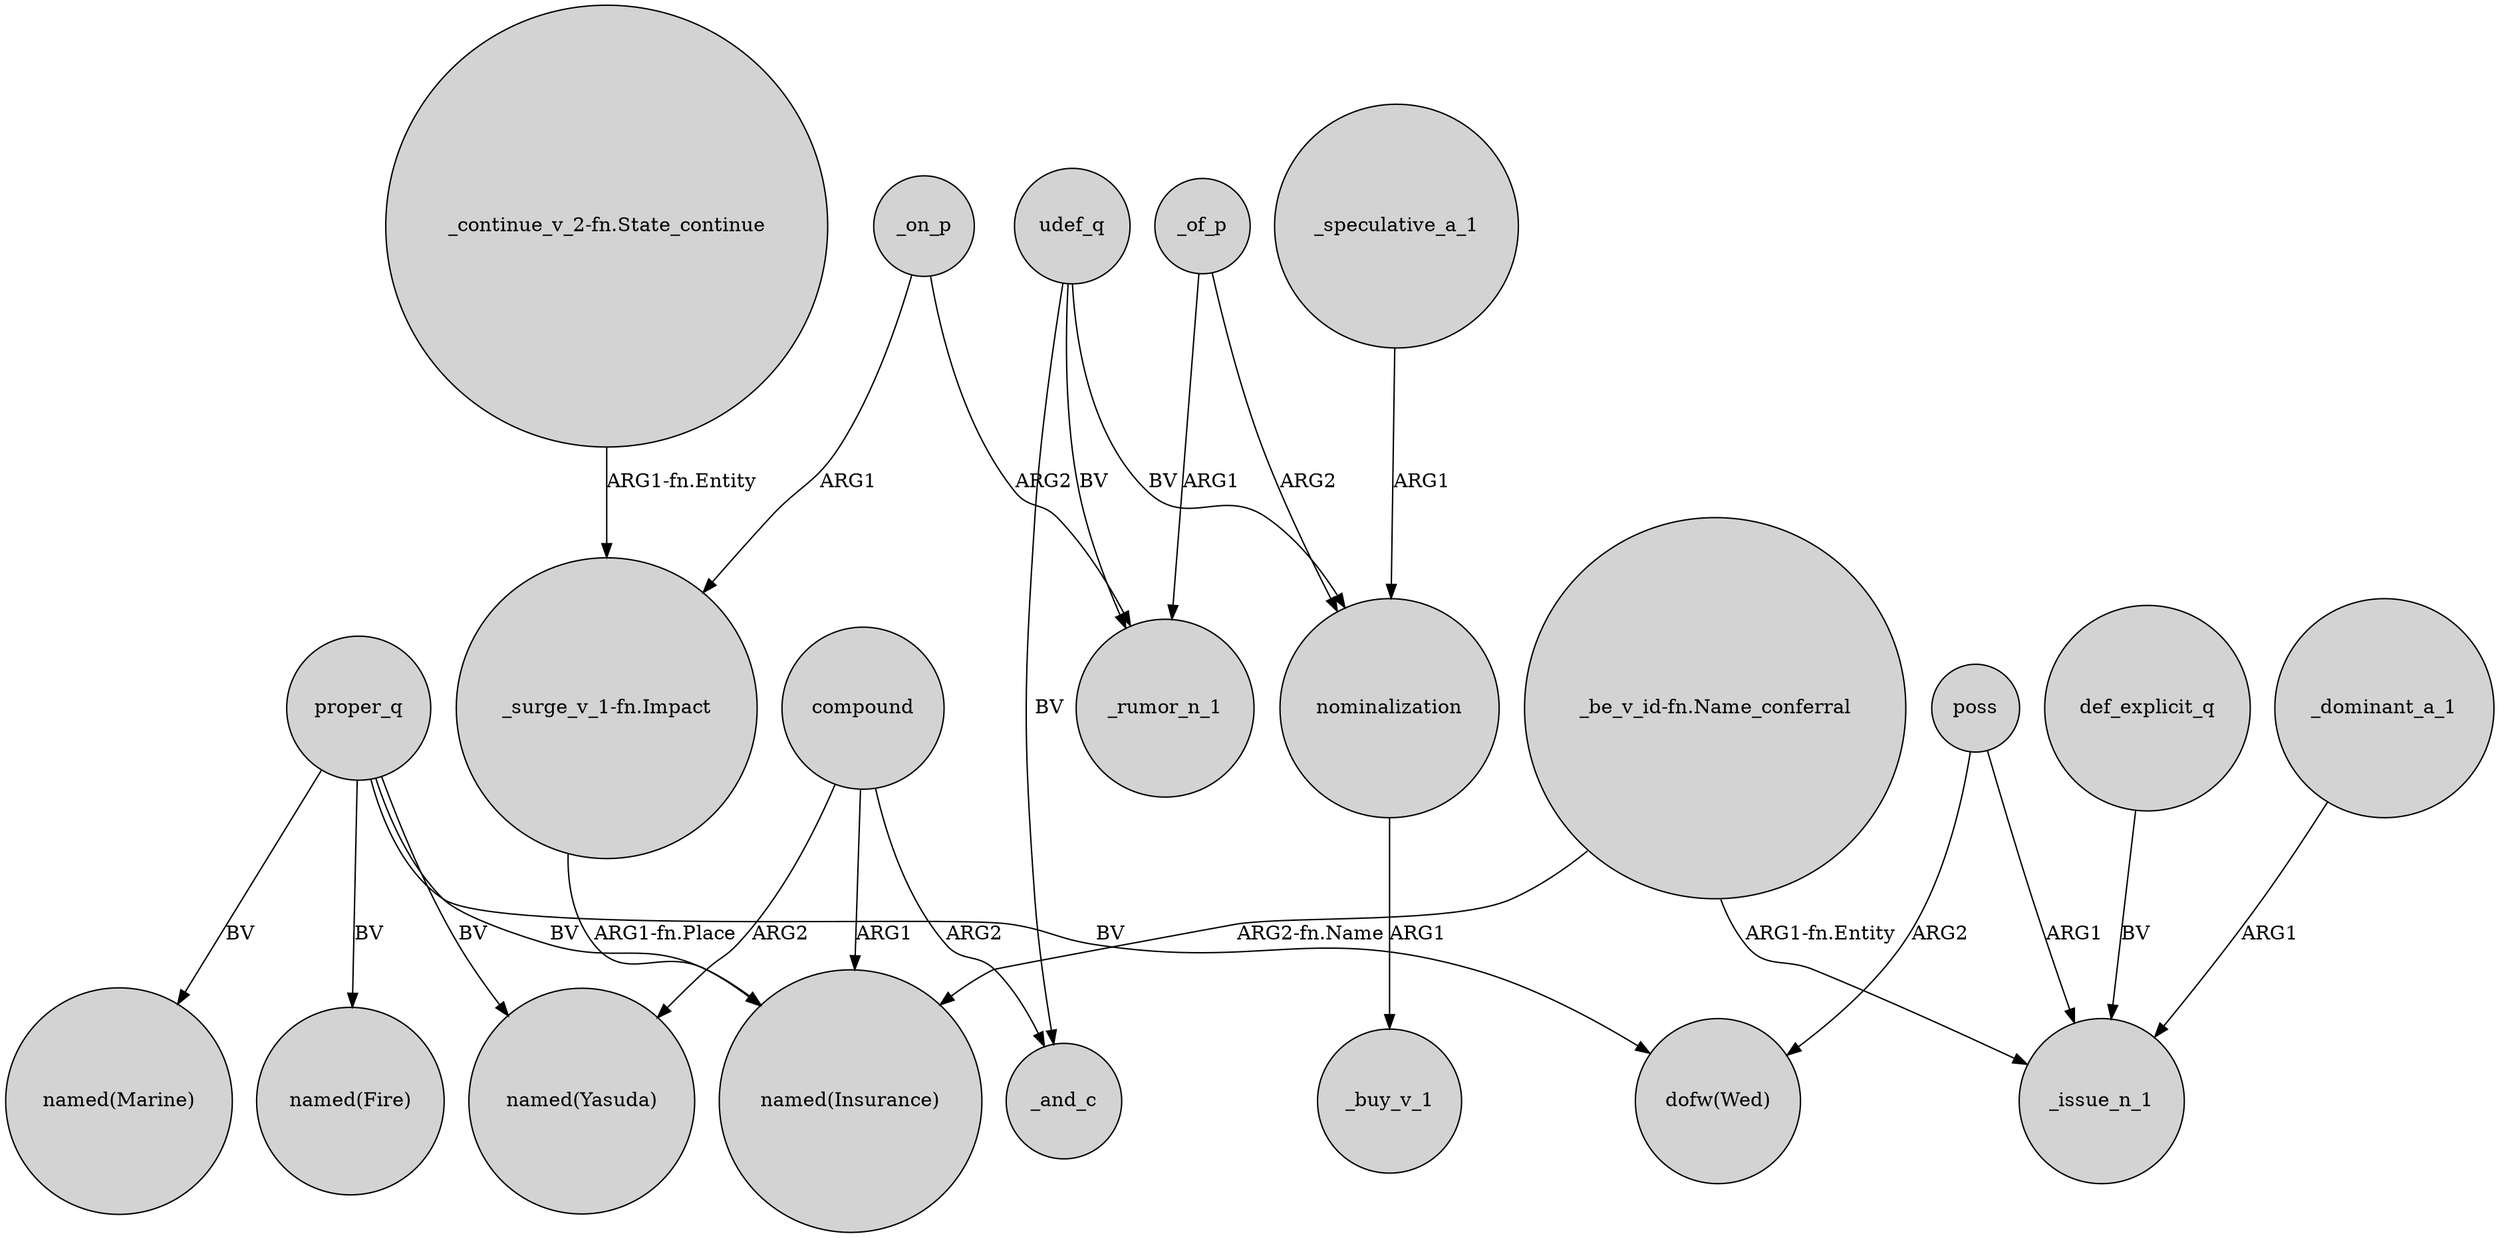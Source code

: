 digraph {
	node [shape=circle style=filled]
	proper_q -> "named(Marine)" [label=BV]
	nominalization -> _buy_v_1 [label=ARG1]
	proper_q -> "named(Insurance)" [label=BV]
	def_explicit_q -> _issue_n_1 [label=BV]
	udef_q -> nominalization [label=BV]
	compound -> "named(Yasuda)" [label=ARG2]
	poss -> _issue_n_1 [label=ARG1]
	_on_p -> _rumor_n_1 [label=ARG2]
	udef_q -> _and_c [label=BV]
	_of_p -> _rumor_n_1 [label=ARG1]
	compound -> _and_c [label=ARG2]
	proper_q -> "named(Yasuda)" [label=BV]
	_of_p -> nominalization [label=ARG2]
	proper_q -> "named(Fire)" [label=BV]
	poss -> "dofw(Wed)" [label=ARG2]
	compound -> "named(Insurance)" [label=ARG1]
	_dominant_a_1 -> _issue_n_1 [label=ARG1]
	proper_q -> "dofw(Wed)" [label=BV]
	"_be_v_id-fn.Name_conferral" -> _issue_n_1 [label="ARG1-fn.Entity"]
	"_continue_v_2-fn.State_continue" -> "_surge_v_1-fn.Impact" [label="ARG1-fn.Entity"]
	_on_p -> "_surge_v_1-fn.Impact" [label=ARG1]
	"_surge_v_1-fn.Impact" -> "named(Insurance)" [label="ARG1-fn.Place"]
	"_be_v_id-fn.Name_conferral" -> "named(Insurance)" [label="ARG2-fn.Name"]
	udef_q -> _rumor_n_1 [label=BV]
	_speculative_a_1 -> nominalization [label=ARG1]
}
